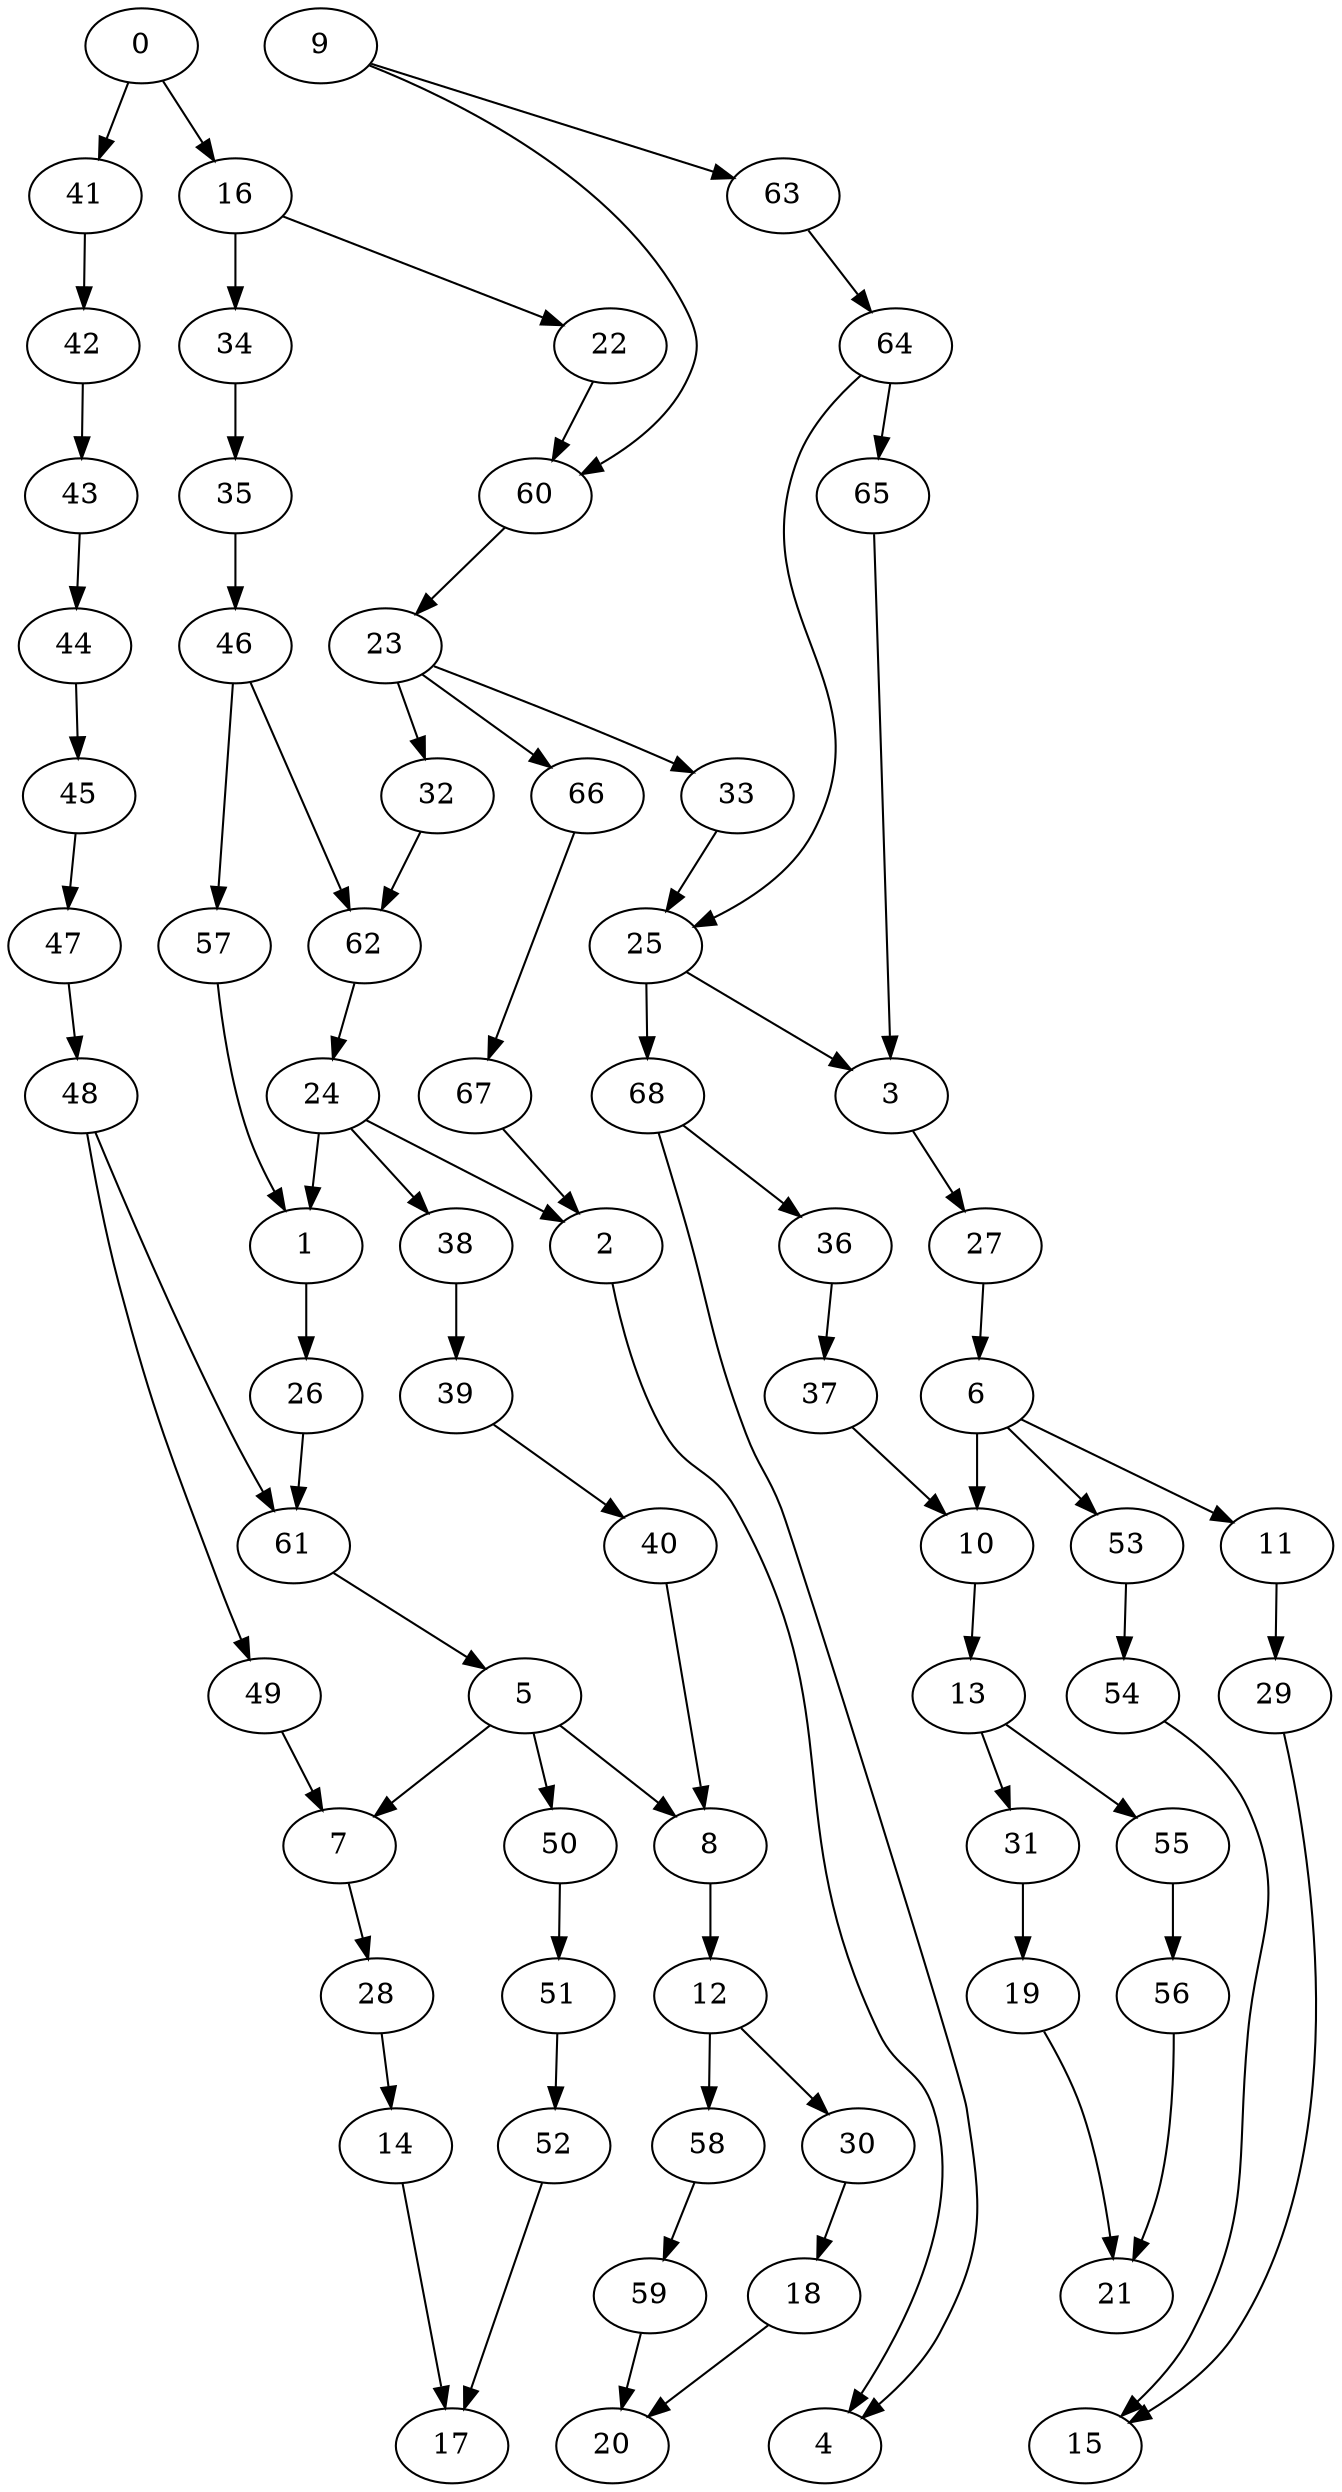 digraph g {
0;
1;
2;
3;
4;
5;
6;
7;
8;
9;
10;
11;
12;
13;
14;
15;
16;
17;
18;
19;
20;
21;
22;
23;
24;
25;
26;
27;
28;
29;
30;
31;
32;
33;
34;
35;
36;
37;
38;
39;
40;
41;
42;
43;
44;
45;
46;
47;
48;
49;
50;
51;
52;
53;
54;
55;
56;
57;
58;
59;
60;
61;
62;
63;
64;
65;
66;
67;
68;
0 -> 16 [weight=0];
0 -> 41 [weight=0];
1 -> 26 [weight=0];
2 -> 4 [weight=0];
3 -> 27 [weight=0];
5 -> 7 [weight=0];
5 -> 8 [weight=0];
5 -> 50 [weight=0];
6 -> 10 [weight=1];
6 -> 11 [weight=0];
6 -> 53 [weight=0];
7 -> 28 [weight=0];
8 -> 12 [weight=0];
9 -> 60 [weight=0];
9 -> 63 [weight=0];
10 -> 13 [weight=0];
11 -> 29 [weight=0];
12 -> 30 [weight=0];
12 -> 58 [weight=0];
13 -> 31 [weight=0];
13 -> 55 [weight=0];
14 -> 17 [weight=0];
16 -> 22 [weight=0];
16 -> 34 [weight=0];
18 -> 20 [weight=0];
19 -> 21 [weight=0];
22 -> 60 [weight=0];
23 -> 32 [weight=0];
23 -> 33 [weight=0];
23 -> 66 [weight=0];
24 -> 1 [weight=0];
24 -> 2 [weight=0];
24 -> 38 [weight=0];
25 -> 3 [weight=0];
25 -> 68 [weight=0];
26 -> 61 [weight=0];
27 -> 6 [weight=0];
28 -> 14 [weight=0];
29 -> 15 [weight=0];
30 -> 18 [weight=0];
31 -> 19 [weight=0];
32 -> 62 [weight=0];
33 -> 25 [weight=0];
34 -> 35 [weight=0];
35 -> 46 [weight=0];
36 -> 37 [weight=0];
37 -> 10 [weight=0];
38 -> 39 [weight=0];
39 -> 40 [weight=0];
40 -> 8 [weight=0];
41 -> 42 [weight=0];
42 -> 43 [weight=0];
43 -> 44 [weight=0];
44 -> 45 [weight=0];
45 -> 47 [weight=0];
46 -> 62 [weight=0];
46 -> 57 [weight=0];
47 -> 48 [weight=0];
48 -> 61 [weight=0];
48 -> 49 [weight=0];
49 -> 7 [weight=0];
50 -> 51 [weight=0];
51 -> 52 [weight=0];
52 -> 17 [weight=0];
53 -> 54 [weight=0];
54 -> 15 [weight=0];
55 -> 56 [weight=0];
56 -> 21 [weight=0];
57 -> 1 [weight=0];
58 -> 59 [weight=0];
59 -> 20 [weight=0];
60 -> 23 [weight=0];
61 -> 5 [weight=0];
62 -> 24 [weight=0];
63 -> 64 [weight=0];
64 -> 25 [weight=0];
64 -> 65 [weight=0];
65 -> 3 [weight=0];
66 -> 67 [weight=0];
67 -> 2 [weight=0];
68 -> 4 [weight=0];
68 -> 36 [weight=0];
}
